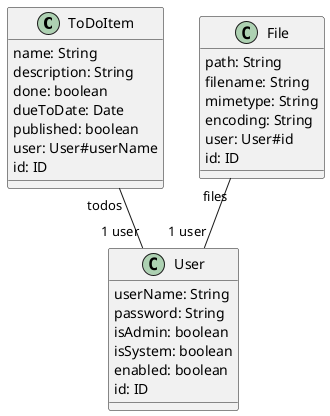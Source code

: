 @startuml All

ToDoItem "todos" -- "1 user" User

File "files" -- "1 user" User


class User {
  userName: String
  password: String
  isAdmin: boolean
  isSystem: boolean
  enabled: boolean
  id: ID
}

class ToDoItem {
  name: String
  description: String
  done: boolean
  dueToDate: Date
  published: boolean
  user: User#userName
  id: ID
}

class File {
  path: String
  filename: String
  mimetype: String
  encoding: String
  user: User#id
  id: ID
}

@enduml
